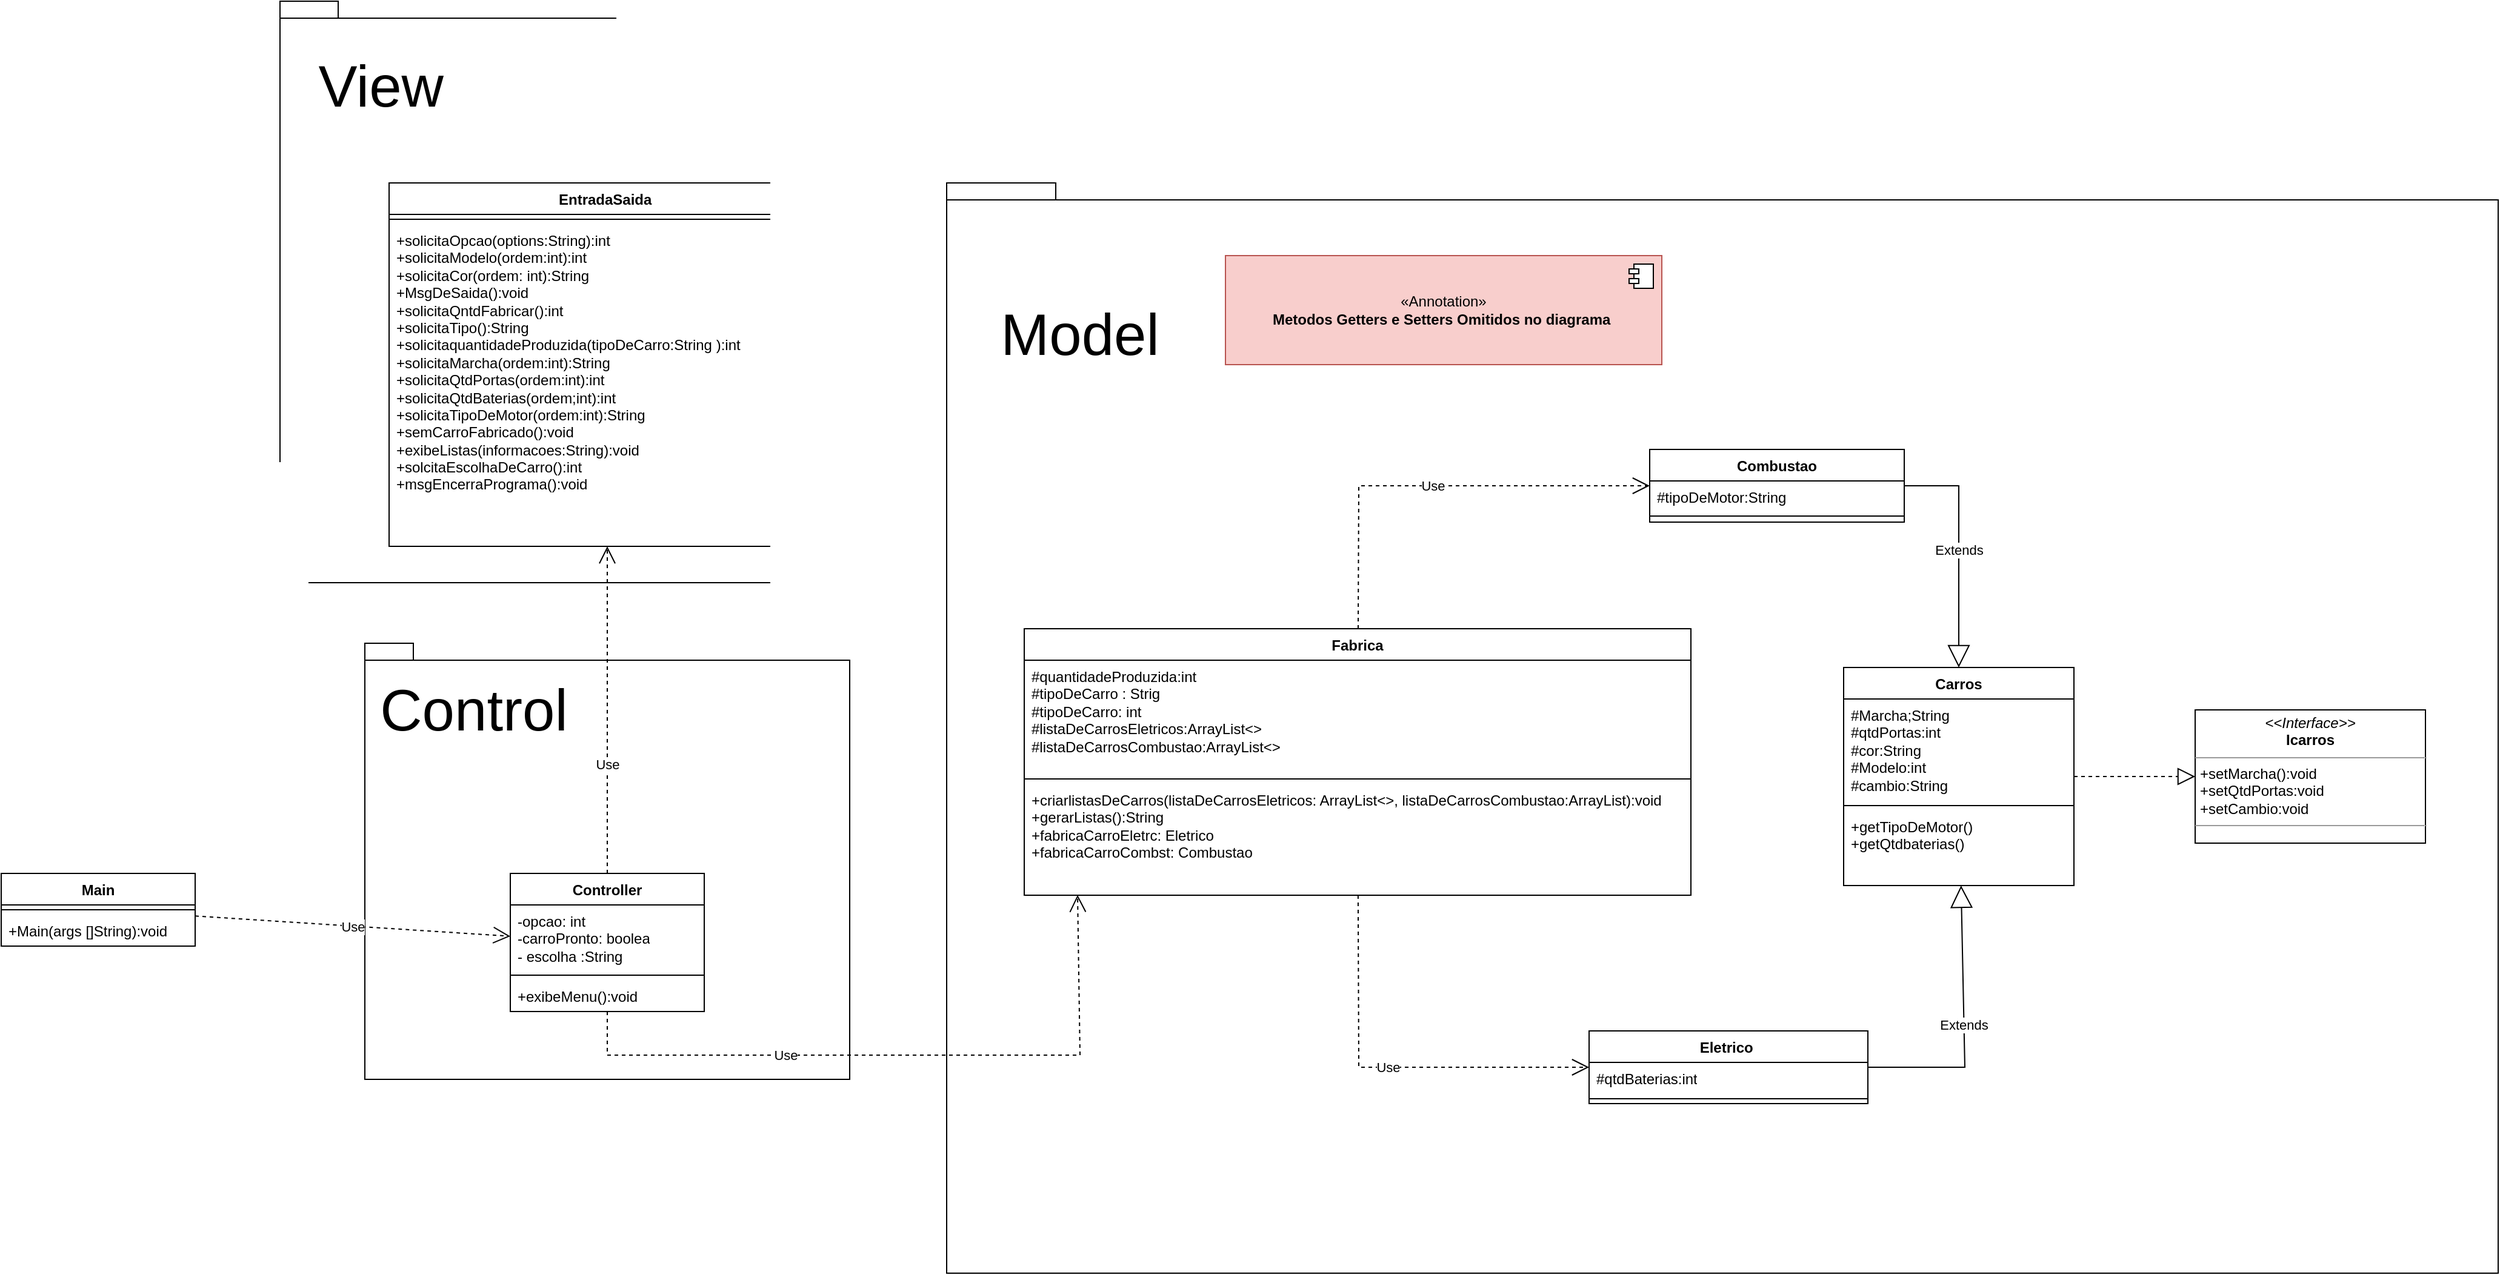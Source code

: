 <mxfile version="22.1.4" type="device">
  <diagram name="Página-1" id="KPBQ9tLO29jL8pKPuZaB">
    <mxGraphModel dx="2774" dy="1615" grid="1" gridSize="10" guides="1" tooltips="1" connect="1" arrows="1" fold="1" page="1" pageScale="1" pageWidth="827" pageHeight="1169" math="0" shadow="0">
      <root>
        <mxCell id="0" />
        <mxCell id="1" parent="0" />
        <mxCell id="jufehxCH-NKa4G_Ljy9m-1" value="" style="shape=folder;fontStyle=1;spacingTop=10;tabWidth=40;tabHeight=14;tabPosition=left;html=1;whiteSpace=wrap;" parent="1" vertex="1">
          <mxGeometry x="-1040" y="150" width="400" height="360" as="geometry" />
        </mxCell>
        <mxCell id="jufehxCH-NKa4G_Ljy9m-2" value="" style="shape=folder;fontStyle=1;spacingTop=10;tabWidth=40;tabHeight=14;tabPosition=left;html=1;whiteSpace=wrap;" parent="1" vertex="1">
          <mxGeometry x="-560" y="-230" width="1280" height="900" as="geometry" />
        </mxCell>
        <mxCell id="jufehxCH-NKa4G_Ljy9m-3" value="" style="shape=folder;fontStyle=1;spacingTop=10;tabWidth=40;tabHeight=14;tabPosition=left;html=1;whiteSpace=wrap;" parent="1" vertex="1">
          <mxGeometry x="-1110" y="-380" width="490" height="480" as="geometry" />
        </mxCell>
        <mxCell id="jufehxCH-NKa4G_Ljy9m-4" value="EntradaSaida&lt;span style=&quot;white-space: pre;&quot;&gt;&#x9;&lt;/span&gt;" style="swimlane;fontStyle=1;align=center;verticalAlign=top;childLayout=stackLayout;horizontal=1;startSize=26;horizontalStack=0;resizeParent=1;resizeParentMax=0;resizeLast=0;collapsible=1;marginBottom=0;whiteSpace=wrap;html=1;" parent="1" vertex="1">
          <mxGeometry x="-1020" y="-230" width="360" height="300" as="geometry" />
        </mxCell>
        <mxCell id="jufehxCH-NKa4G_Ljy9m-6" value="" style="line;strokeWidth=1;fillColor=none;align=left;verticalAlign=middle;spacingTop=-1;spacingLeft=3;spacingRight=3;rotatable=0;labelPosition=right;points=[];portConstraint=eastwest;strokeColor=inherit;" parent="jufehxCH-NKa4G_Ljy9m-4" vertex="1">
          <mxGeometry y="26" width="360" height="8" as="geometry" />
        </mxCell>
        <mxCell id="jufehxCH-NKa4G_Ljy9m-7" value="+solicitaOpcao(options:String):int&lt;br&gt;+solicitaModelo(ordem:int):int&lt;br&gt;+solicitaCor(ordem: int):String&lt;br&gt;+MsgDeSaida():void&amp;nbsp;&lt;br&gt;+solicitaQntdFabricar():int&lt;br&gt;+solicitaTipo():String&lt;br&gt;+solicitaquantidadeProduzida(tipoDeCarro:String ):int&amp;nbsp;&lt;br&gt;+solicitaMarcha(ordem:int):String&amp;nbsp;&lt;br&gt;+solicitaQtdPortas(ordem:int):int&amp;nbsp;&lt;br&gt;+solicitaQtdBaterias(ordem;int):int&lt;br&gt;+solicitaTipoDeMotor(ordem:int):String&lt;br&gt;+semCarroFabricado():void&lt;br&gt;+exibeListas(informacoes:String):void&lt;br&gt;+solcitaEscolhaDeCarro():int&lt;br&gt;+msgEncerraPrograma():void&lt;br&gt;" style="text;strokeColor=none;fillColor=none;align=left;verticalAlign=top;spacingLeft=4;spacingRight=4;overflow=hidden;rotatable=0;points=[[0,0.5],[1,0.5]];portConstraint=eastwest;whiteSpace=wrap;html=1;" parent="jufehxCH-NKa4G_Ljy9m-4" vertex="1">
          <mxGeometry y="34" width="360" height="266" as="geometry" />
        </mxCell>
        <mxCell id="jufehxCH-NKa4G_Ljy9m-8" value="Controller" style="swimlane;fontStyle=1;align=center;verticalAlign=top;childLayout=stackLayout;horizontal=1;startSize=26;horizontalStack=0;resizeParent=1;resizeParentMax=0;resizeLast=0;collapsible=1;marginBottom=0;whiteSpace=wrap;html=1;" parent="1" vertex="1">
          <mxGeometry x="-920" y="340" width="160" height="114" as="geometry" />
        </mxCell>
        <mxCell id="jufehxCH-NKa4G_Ljy9m-9" value="-opcao: int&amp;nbsp;&lt;br&gt;-carroPronto: boolea&lt;br&gt;- escolha :String&amp;nbsp;" style="text;strokeColor=none;fillColor=none;align=left;verticalAlign=top;spacingLeft=4;spacingRight=4;overflow=hidden;rotatable=0;points=[[0,0.5],[1,0.5]];portConstraint=eastwest;whiteSpace=wrap;html=1;" parent="jufehxCH-NKa4G_Ljy9m-8" vertex="1">
          <mxGeometry y="26" width="160" height="54" as="geometry" />
        </mxCell>
        <mxCell id="jufehxCH-NKa4G_Ljy9m-10" value="" style="line;strokeWidth=1;fillColor=none;align=left;verticalAlign=middle;spacingTop=-1;spacingLeft=3;spacingRight=3;rotatable=0;labelPosition=right;points=[];portConstraint=eastwest;strokeColor=inherit;" parent="jufehxCH-NKa4G_Ljy9m-8" vertex="1">
          <mxGeometry y="80" width="160" height="8" as="geometry" />
        </mxCell>
        <mxCell id="CaJy0wFXOCixPFY60-Fv-1" value="+exibeMenu():void&amp;nbsp;" style="text;strokeColor=none;fillColor=none;align=left;verticalAlign=top;spacingLeft=4;spacingRight=4;overflow=hidden;rotatable=0;points=[[0,0.5],[1,0.5]];portConstraint=eastwest;whiteSpace=wrap;html=1;" parent="jufehxCH-NKa4G_Ljy9m-8" vertex="1">
          <mxGeometry y="88" width="160" height="26" as="geometry" />
        </mxCell>
        <mxCell id="jufehxCH-NKa4G_Ljy9m-12" value="Main" style="swimlane;fontStyle=1;align=center;verticalAlign=top;childLayout=stackLayout;horizontal=1;startSize=26;horizontalStack=0;resizeParent=1;resizeParentMax=0;resizeLast=0;collapsible=1;marginBottom=0;whiteSpace=wrap;html=1;" parent="1" vertex="1">
          <mxGeometry x="-1340" y="340" width="160" height="60" as="geometry" />
        </mxCell>
        <mxCell id="jufehxCH-NKa4G_Ljy9m-14" value="" style="line;strokeWidth=1;fillColor=none;align=left;verticalAlign=middle;spacingTop=-1;spacingLeft=3;spacingRight=3;rotatable=0;labelPosition=right;points=[];portConstraint=eastwest;strokeColor=inherit;" parent="jufehxCH-NKa4G_Ljy9m-12" vertex="1">
          <mxGeometry y="26" width="160" height="8" as="geometry" />
        </mxCell>
        <mxCell id="jufehxCH-NKa4G_Ljy9m-15" value="+Main(args []String):void" style="text;strokeColor=none;fillColor=none;align=left;verticalAlign=top;spacingLeft=4;spacingRight=4;overflow=hidden;rotatable=0;points=[[0,0.5],[1,0.5]];portConstraint=eastwest;whiteSpace=wrap;html=1;" parent="jufehxCH-NKa4G_Ljy9m-12" vertex="1">
          <mxGeometry y="34" width="160" height="26" as="geometry" />
        </mxCell>
        <mxCell id="jufehxCH-NKa4G_Ljy9m-16" value="Use" style="endArrow=open;endSize=12;dashed=1;html=1;rounded=0;" parent="1" source="jufehxCH-NKa4G_Ljy9m-12" target="jufehxCH-NKa4G_Ljy9m-8" edge="1">
          <mxGeometry width="160" relative="1" as="geometry">
            <mxPoint x="-820" y="310" as="sourcePoint" />
            <mxPoint x="-660" y="310" as="targetPoint" />
          </mxGeometry>
        </mxCell>
        <mxCell id="jufehxCH-NKa4G_Ljy9m-18" value="Use" style="endArrow=open;endSize=12;dashed=1;html=1;rounded=0;" parent="1" source="jufehxCH-NKa4G_Ljy9m-8" target="jufehxCH-NKa4G_Ljy9m-7" edge="1">
          <mxGeometry x="-0.333" width="160" relative="1" as="geometry">
            <mxPoint x="-860" y="90" as="sourcePoint" />
            <mxPoint x="-700" y="90" as="targetPoint" />
            <mxPoint as="offset" />
          </mxGeometry>
        </mxCell>
        <mxCell id="jufehxCH-NKa4G_Ljy9m-19" value="&lt;font style=&quot;font-size: 48px;&quot;&gt;View&amp;nbsp;&lt;/font&gt;" style="text;html=1;strokeColor=none;fillColor=none;align=center;verticalAlign=middle;whiteSpace=wrap;rounded=0;" parent="1" vertex="1">
          <mxGeometry x="-1070" y="-350" width="100" height="80" as="geometry" />
        </mxCell>
        <mxCell id="jufehxCH-NKa4G_Ljy9m-20" value="&lt;font style=&quot;font-size: 48px;&quot;&gt;Control&lt;/font&gt;" style="text;html=1;strokeColor=none;fillColor=none;align=center;verticalAlign=middle;whiteSpace=wrap;rounded=0;" parent="1" vertex="1">
          <mxGeometry x="-980" y="190" width="60" height="30" as="geometry" />
        </mxCell>
        <mxCell id="jufehxCH-NKa4G_Ljy9m-21" value="&lt;font style=&quot;font-size: 48px;&quot;&gt;Model&lt;/font&gt;" style="text;html=1;strokeColor=none;fillColor=none;align=center;verticalAlign=middle;whiteSpace=wrap;rounded=0;" parent="1" vertex="1">
          <mxGeometry x="-480" y="-120" width="60" height="30" as="geometry" />
        </mxCell>
        <mxCell id="jufehxCH-NKa4G_Ljy9m-22" style="edgeStyle=orthogonalEdgeStyle;rounded=0;orthogonalLoop=1;jettySize=auto;html=1;exitX=0.5;exitY=1;exitDx=0;exitDy=0;" parent="1" source="jufehxCH-NKa4G_Ljy9m-21" target="jufehxCH-NKa4G_Ljy9m-21" edge="1">
          <mxGeometry relative="1" as="geometry" />
        </mxCell>
        <mxCell id="jufehxCH-NKa4G_Ljy9m-29" value="Fabrica" style="swimlane;fontStyle=1;align=center;verticalAlign=top;childLayout=stackLayout;horizontal=1;startSize=26;horizontalStack=0;resizeParent=1;resizeParentMax=0;resizeLast=0;collapsible=1;marginBottom=0;whiteSpace=wrap;html=1;" parent="1" vertex="1">
          <mxGeometry x="-496" y="138" width="550" height="220" as="geometry" />
        </mxCell>
        <mxCell id="jufehxCH-NKa4G_Ljy9m-30" value="#quantidadeProduzida:int&lt;br&gt;#tipoDeCarro : Strig&amp;nbsp;&lt;br&gt;#tipoDeCarro: int&amp;nbsp;&lt;br&gt;#listaDeCarrosEletricos:ArrayList&amp;lt;&amp;gt;&lt;br&gt;#listaDeCarrosCombustao:ArrayList&amp;lt;&amp;gt;" style="text;strokeColor=none;fillColor=none;align=left;verticalAlign=top;spacingLeft=4;spacingRight=4;overflow=hidden;rotatable=0;points=[[0,0.5],[1,0.5]];portConstraint=eastwest;whiteSpace=wrap;html=1;" parent="jufehxCH-NKa4G_Ljy9m-29" vertex="1">
          <mxGeometry y="26" width="550" height="94" as="geometry" />
        </mxCell>
        <mxCell id="jufehxCH-NKa4G_Ljy9m-31" value="" style="line;strokeWidth=1;fillColor=none;align=left;verticalAlign=middle;spacingTop=-1;spacingLeft=3;spacingRight=3;rotatable=0;labelPosition=right;points=[];portConstraint=eastwest;strokeColor=inherit;" parent="jufehxCH-NKa4G_Ljy9m-29" vertex="1">
          <mxGeometry y="120" width="550" height="8" as="geometry" />
        </mxCell>
        <mxCell id="jufehxCH-NKa4G_Ljy9m-32" value="+criarlistasDeCarros(listaDeCarrosEletricos: ArrayList&amp;lt;&amp;gt;, listaDeCarrosCombustao:ArrayList):void&lt;br&gt;+gerarListas():String&lt;br&gt;+fabricaCarroEletrc: Eletrico&lt;br&gt;+fabricaCarroCombst: Combustao" style="text;strokeColor=none;fillColor=none;align=left;verticalAlign=top;spacingLeft=4;spacingRight=4;overflow=hidden;rotatable=0;points=[[0,0.5],[1,0.5]];portConstraint=eastwest;whiteSpace=wrap;html=1;" parent="jufehxCH-NKa4G_Ljy9m-29" vertex="1">
          <mxGeometry y="128" width="550" height="92" as="geometry" />
        </mxCell>
        <mxCell id="jufehxCH-NKa4G_Ljy9m-69" value="Use" style="endArrow=open;endSize=12;dashed=1;html=1;rounded=0;entryX=0.08;entryY=0.997;entryDx=0;entryDy=0;entryPerimeter=0;" parent="1" source="jufehxCH-NKa4G_Ljy9m-8" target="jufehxCH-NKa4G_Ljy9m-32" edge="1">
          <mxGeometry x="-0.347" width="160" relative="1" as="geometry">
            <mxPoint x="-630" y="270" as="sourcePoint" />
            <mxPoint x="-450" y="370" as="targetPoint" />
            <Array as="points">
              <mxPoint x="-840" y="490" />
              <mxPoint x="-450" y="490" />
            </Array>
            <mxPoint as="offset" />
          </mxGeometry>
        </mxCell>
        <mxCell id="jufehxCH-NKa4G_Ljy9m-74" value="Carros" style="swimlane;fontStyle=1;align=center;verticalAlign=top;childLayout=stackLayout;horizontal=1;startSize=26;horizontalStack=0;resizeParent=1;resizeParentMax=0;resizeLast=0;collapsible=1;marginBottom=0;whiteSpace=wrap;html=1;" parent="1" vertex="1">
          <mxGeometry x="180" y="170" width="190" height="180" as="geometry" />
        </mxCell>
        <mxCell id="jufehxCH-NKa4G_Ljy9m-75" value="#Marcha;String&lt;br&gt;#qtdPortas:int&lt;br&gt;#cor:String&lt;br style=&quot;border-color: var(--border-color);&quot;&gt;#Modelo:int&amp;nbsp;&lt;br&gt;#cambio:String" style="text;strokeColor=none;fillColor=none;align=left;verticalAlign=top;spacingLeft=4;spacingRight=4;overflow=hidden;rotatable=0;points=[[0,0.5],[1,0.5]];portConstraint=eastwest;whiteSpace=wrap;html=1;" parent="jufehxCH-NKa4G_Ljy9m-74" vertex="1">
          <mxGeometry y="26" width="190" height="84" as="geometry" />
        </mxCell>
        <mxCell id="jufehxCH-NKa4G_Ljy9m-76" value="" style="line;strokeWidth=1;fillColor=none;align=left;verticalAlign=middle;spacingTop=-1;spacingLeft=3;spacingRight=3;rotatable=0;labelPosition=right;points=[];portConstraint=eastwest;strokeColor=inherit;" parent="jufehxCH-NKa4G_Ljy9m-74" vertex="1">
          <mxGeometry y="110" width="190" height="8" as="geometry" />
        </mxCell>
        <mxCell id="CaJy0wFXOCixPFY60-Fv-2" value="+getTipoDeMotor()&lt;br&gt;+getQtdbaterias()" style="text;strokeColor=none;fillColor=none;align=left;verticalAlign=top;spacingLeft=4;spacingRight=4;overflow=hidden;rotatable=0;points=[[0,0.5],[1,0.5]];portConstraint=eastwest;whiteSpace=wrap;html=1;" parent="jufehxCH-NKa4G_Ljy9m-74" vertex="1">
          <mxGeometry y="118" width="190" height="62" as="geometry" />
        </mxCell>
        <mxCell id="jufehxCH-NKa4G_Ljy9m-89" value="Combustao" style="swimlane;fontStyle=1;align=center;verticalAlign=top;childLayout=stackLayout;horizontal=1;startSize=26;horizontalStack=0;resizeParent=1;resizeParentMax=0;resizeLast=0;collapsible=1;marginBottom=0;whiteSpace=wrap;html=1;" parent="1" vertex="1">
          <mxGeometry x="20" y="-10" width="210" height="60" as="geometry" />
        </mxCell>
        <mxCell id="jufehxCH-NKa4G_Ljy9m-90" value="#tipoDeMotor:String" style="text;strokeColor=none;fillColor=none;align=left;verticalAlign=top;spacingLeft=4;spacingRight=4;overflow=hidden;rotatable=0;points=[[0,0.5],[1,0.5]];portConstraint=eastwest;whiteSpace=wrap;html=1;" parent="jufehxCH-NKa4G_Ljy9m-89" vertex="1">
          <mxGeometry y="26" width="210" height="24" as="geometry" />
        </mxCell>
        <mxCell id="jufehxCH-NKa4G_Ljy9m-91" value="" style="line;strokeWidth=1;fillColor=none;align=left;verticalAlign=middle;spacingTop=-1;spacingLeft=3;spacingRight=3;rotatable=0;labelPosition=right;points=[];portConstraint=eastwest;strokeColor=inherit;" parent="jufehxCH-NKa4G_Ljy9m-89" vertex="1">
          <mxGeometry y="50" width="210" height="10" as="geometry" />
        </mxCell>
        <mxCell id="jufehxCH-NKa4G_Ljy9m-93" value="Eletrico&amp;nbsp;" style="swimlane;fontStyle=1;align=center;verticalAlign=top;childLayout=stackLayout;horizontal=1;startSize=26;horizontalStack=0;resizeParent=1;resizeParentMax=0;resizeLast=0;collapsible=1;marginBottom=0;whiteSpace=wrap;html=1;" parent="1" vertex="1">
          <mxGeometry x="-30" y="470" width="230" height="60" as="geometry" />
        </mxCell>
        <mxCell id="jufehxCH-NKa4G_Ljy9m-94" value="#qtdBaterias:int&lt;br&gt;" style="text;strokeColor=none;fillColor=none;align=left;verticalAlign=top;spacingLeft=4;spacingRight=4;overflow=hidden;rotatable=0;points=[[0,0.5],[1,0.5]];portConstraint=eastwest;whiteSpace=wrap;html=1;" parent="jufehxCH-NKa4G_Ljy9m-93" vertex="1">
          <mxGeometry y="26" width="230" height="26" as="geometry" />
        </mxCell>
        <mxCell id="jufehxCH-NKa4G_Ljy9m-95" value="" style="line;strokeWidth=1;fillColor=none;align=left;verticalAlign=middle;spacingTop=-1;spacingLeft=3;spacingRight=3;rotatable=0;labelPosition=right;points=[];portConstraint=eastwest;strokeColor=inherit;" parent="jufehxCH-NKa4G_Ljy9m-93" vertex="1">
          <mxGeometry y="52" width="230" height="8" as="geometry" />
        </mxCell>
        <mxCell id="jufehxCH-NKa4G_Ljy9m-97" value="Extends" style="endArrow=block;endSize=16;endFill=0;html=1;rounded=0;" parent="1" source="jufehxCH-NKa4G_Ljy9m-89" target="jufehxCH-NKa4G_Ljy9m-74" edge="1">
          <mxGeometry width="160" relative="1" as="geometry">
            <mxPoint x="340" y="60" as="sourcePoint" />
            <mxPoint x="500" y="60" as="targetPoint" />
            <Array as="points">
              <mxPoint x="275" y="20" />
            </Array>
          </mxGeometry>
        </mxCell>
        <mxCell id="jufehxCH-NKa4G_Ljy9m-98" value="Extends" style="endArrow=block;endSize=16;endFill=0;html=1;rounded=0;" parent="1" source="jufehxCH-NKa4G_Ljy9m-93" target="jufehxCH-NKa4G_Ljy9m-74" edge="1">
          <mxGeometry width="160" relative="1" as="geometry">
            <mxPoint x="350" y="330" as="sourcePoint" />
            <mxPoint x="510" y="330" as="targetPoint" />
            <Array as="points">
              <mxPoint x="280" y="500" />
            </Array>
          </mxGeometry>
        </mxCell>
        <mxCell id="jufehxCH-NKa4G_Ljy9m-99" value="Use" style="endArrow=open;endSize=12;dashed=1;html=1;rounded=0;" parent="1" source="jufehxCH-NKa4G_Ljy9m-29" target="jufehxCH-NKa4G_Ljy9m-93" edge="1">
          <mxGeometry width="160" relative="1" as="geometry">
            <mxPoint x="30" y="300" as="sourcePoint" />
            <mxPoint x="190" y="300" as="targetPoint" />
            <Array as="points">
              <mxPoint x="-220" y="500" />
            </Array>
          </mxGeometry>
        </mxCell>
        <mxCell id="jufehxCH-NKa4G_Ljy9m-100" value="Use" style="endArrow=open;endSize=12;dashed=1;html=1;rounded=0;" parent="1" source="jufehxCH-NKa4G_Ljy9m-29" target="jufehxCH-NKa4G_Ljy9m-89" edge="1">
          <mxGeometry width="160" relative="1" as="geometry">
            <mxPoint x="60" y="30" as="sourcePoint" />
            <mxPoint x="220" y="30" as="targetPoint" />
            <Array as="points">
              <mxPoint x="-220" y="20" />
            </Array>
          </mxGeometry>
        </mxCell>
        <mxCell id="jufehxCH-NKa4G_Ljy9m-102" value="&lt;p style=&quot;margin:0px;margin-top:4px;text-align:center;&quot;&gt;&lt;i&gt;&amp;lt;&amp;lt;Interface&amp;gt;&amp;gt;&lt;/i&gt;&lt;br&gt;&lt;b&gt;Icarros&lt;/b&gt;&lt;/p&gt;&lt;hr size=&quot;1&quot;&gt;&lt;p style=&quot;margin:0px;margin-left:4px;&quot;&gt;+setMarcha():void&lt;br&gt;&lt;/p&gt;&lt;p style=&quot;margin:0px;margin-left:4px;&quot;&gt;+setQtdPortas:void&lt;/p&gt;&lt;p style=&quot;margin:0px;margin-left:4px;&quot;&gt;+setCambio:void&lt;/p&gt;&lt;hr size=&quot;1&quot;&gt;&lt;p style=&quot;margin:0px;margin-left:4px;&quot;&gt;&lt;br&gt;&lt;br&gt;&lt;/p&gt;" style="verticalAlign=top;align=left;overflow=fill;fontSize=12;fontFamily=Helvetica;html=1;whiteSpace=wrap;" parent="1" vertex="1">
          <mxGeometry x="470" y="205" width="190" height="110" as="geometry" />
        </mxCell>
        <mxCell id="jufehxCH-NKa4G_Ljy9m-104" value="" style="endArrow=block;dashed=1;endFill=0;endSize=12;html=1;rounded=0;" parent="1" source="jufehxCH-NKa4G_Ljy9m-74" target="jufehxCH-NKa4G_Ljy9m-102" edge="1">
          <mxGeometry width="160" relative="1" as="geometry">
            <mxPoint x="620" y="290" as="sourcePoint" />
            <mxPoint x="780" y="290" as="targetPoint" />
          </mxGeometry>
        </mxCell>
        <mxCell id="jufehxCH-NKa4G_Ljy9m-109" value="«Annotation»&lt;br&gt;&lt;b&gt;Metodos Getters e Setters Omitidos no diagrama&amp;nbsp;&lt;/b&gt;" style="html=1;dropTarget=0;whiteSpace=wrap;fillColor=#f8cecc;strokeColor=#b85450;" parent="1" vertex="1">
          <mxGeometry x="-330" y="-170" width="360" height="90" as="geometry" />
        </mxCell>
        <mxCell id="jufehxCH-NKa4G_Ljy9m-110" value="" style="shape=module;jettyWidth=8;jettyHeight=4;" parent="jufehxCH-NKa4G_Ljy9m-109" vertex="1">
          <mxGeometry x="1" width="20" height="20" relative="1" as="geometry">
            <mxPoint x="-27" y="7" as="offset" />
          </mxGeometry>
        </mxCell>
      </root>
    </mxGraphModel>
  </diagram>
</mxfile>
